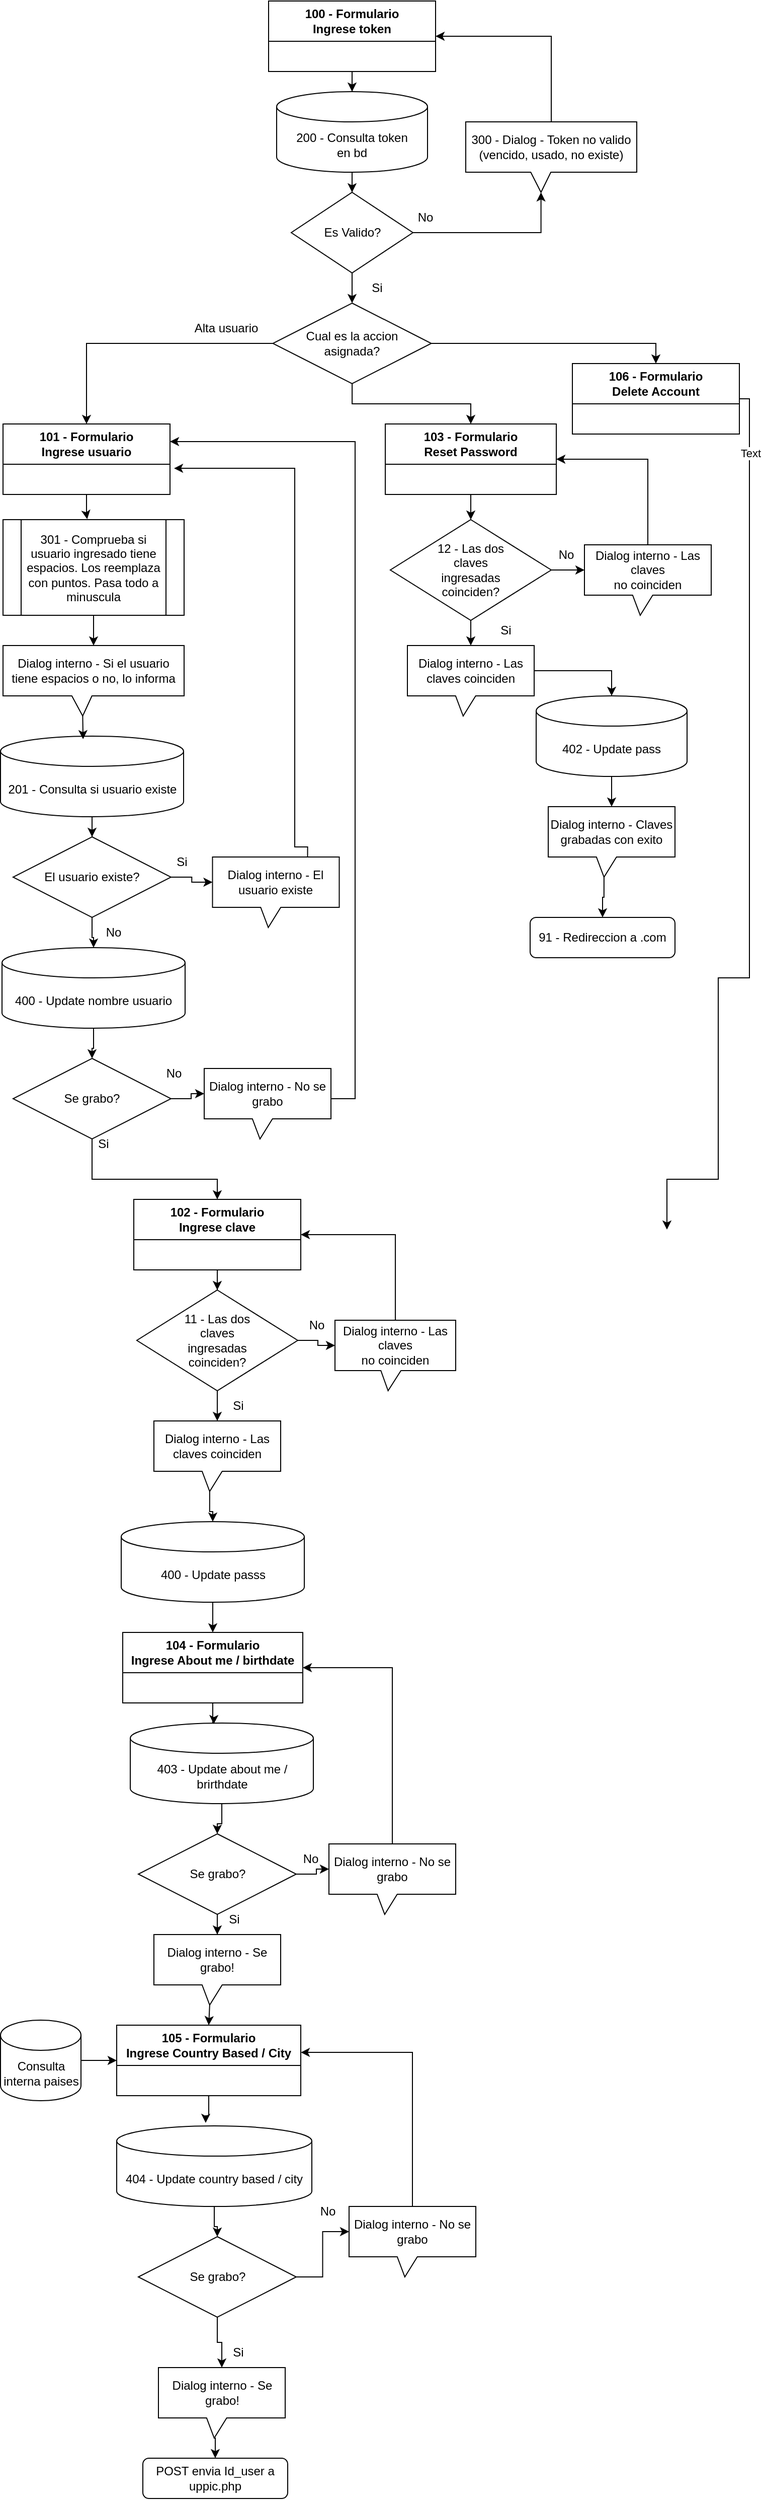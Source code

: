<mxfile version="22.1.11" type="github">
  <diagram name="Página-1" id="55UdeJ7NewFuEaP_pslm">
    <mxGraphModel dx="880" dy="434" grid="1" gridSize="10" guides="1" tooltips="1" connect="1" arrows="1" fold="1" page="1" pageScale="1" pageWidth="827" pageHeight="1169" math="0" shadow="0">
      <root>
        <mxCell id="0" />
        <mxCell id="1" parent="0" />
        <mxCell id="nHWZqv1kgxw6iTe1pO30-9" style="edgeStyle=orthogonalEdgeStyle;rounded=0;orthogonalLoop=1;jettySize=auto;html=1;entryX=0.5;entryY=0;entryDx=0;entryDy=0;" edge="1" parent="1" source="nHWZqv1kgxw6iTe1pO30-4" target="nHWZqv1kgxw6iTe1pO30-6">
          <mxGeometry relative="1" as="geometry" />
        </mxCell>
        <mxCell id="nHWZqv1kgxw6iTe1pO30-4" value="200 - Consulta token &lt;br&gt;en bd" style="shape=cylinder3;whiteSpace=wrap;html=1;boundedLbl=1;backgroundOutline=1;size=15;" vertex="1" parent="1">
          <mxGeometry x="322" y="110" width="150" height="80" as="geometry" />
        </mxCell>
        <mxCell id="nHWZqv1kgxw6iTe1pO30-5" value="100 - Formulario &lt;br&gt;Ingrese token" style="swimlane;whiteSpace=wrap;html=1;startSize=40;" vertex="1" parent="1">
          <mxGeometry x="314" y="20" width="166" height="70" as="geometry" />
        </mxCell>
        <mxCell id="nHWZqv1kgxw6iTe1pO30-29" style="edgeStyle=orthogonalEdgeStyle;rounded=0;orthogonalLoop=1;jettySize=auto;html=1;entryX=0.5;entryY=0;entryDx=0;entryDy=0;" edge="1" parent="1" source="nHWZqv1kgxw6iTe1pO30-6" target="nHWZqv1kgxw6iTe1pO30-28">
          <mxGeometry relative="1" as="geometry" />
        </mxCell>
        <mxCell id="nHWZqv1kgxw6iTe1pO30-6" value="Es Valido?" style="rhombus;whiteSpace=wrap;html=1;" vertex="1" parent="1">
          <mxGeometry x="336.5" y="210" width="121" height="80" as="geometry" />
        </mxCell>
        <mxCell id="nHWZqv1kgxw6iTe1pO30-8" style="edgeStyle=orthogonalEdgeStyle;rounded=0;orthogonalLoop=1;jettySize=auto;html=1;entryX=0.5;entryY=0;entryDx=0;entryDy=0;entryPerimeter=0;" edge="1" parent="1" source="nHWZqv1kgxw6iTe1pO30-5" target="nHWZqv1kgxw6iTe1pO30-4">
          <mxGeometry relative="1" as="geometry" />
        </mxCell>
        <mxCell id="nHWZqv1kgxw6iTe1pO30-19" style="edgeStyle=orthogonalEdgeStyle;rounded=0;orthogonalLoop=1;jettySize=auto;html=1;entryX=1;entryY=0.5;entryDx=0;entryDy=0;exitX=0.5;exitY=0;exitDx=0;exitDy=0;exitPerimeter=0;" edge="1" parent="1" source="nHWZqv1kgxw6iTe1pO30-13" target="nHWZqv1kgxw6iTe1pO30-5">
          <mxGeometry relative="1" as="geometry" />
        </mxCell>
        <mxCell id="nHWZqv1kgxw6iTe1pO30-13" value="300 - Dialog - Token no valido &lt;br&gt;(vencido, usado, no existe)" style="shape=callout;whiteSpace=wrap;html=1;perimeter=calloutPerimeter;position2=0.44;size=20;position=0.38;" vertex="1" parent="1">
          <mxGeometry x="510" y="140" width="170" height="70" as="geometry" />
        </mxCell>
        <mxCell id="nHWZqv1kgxw6iTe1pO30-16" style="edgeStyle=orthogonalEdgeStyle;rounded=0;orthogonalLoop=1;jettySize=auto;html=1;entryX=0;entryY=0;entryDx=74.8;entryDy=70;entryPerimeter=0;" edge="1" parent="1" source="nHWZqv1kgxw6iTe1pO30-6" target="nHWZqv1kgxw6iTe1pO30-13">
          <mxGeometry relative="1" as="geometry" />
        </mxCell>
        <mxCell id="nHWZqv1kgxw6iTe1pO30-17" value="No" style="text;html=1;strokeColor=none;fillColor=none;align=center;verticalAlign=middle;whiteSpace=wrap;rounded=0;" vertex="1" parent="1">
          <mxGeometry x="440" y="220" width="60" height="30" as="geometry" />
        </mxCell>
        <mxCell id="nHWZqv1kgxw6iTe1pO30-33" style="edgeStyle=orthogonalEdgeStyle;rounded=0;orthogonalLoop=1;jettySize=auto;html=1;entryX=0.5;entryY=0;entryDx=0;entryDy=0;" edge="1" parent="1" source="nHWZqv1kgxw6iTe1pO30-28" target="nHWZqv1kgxw6iTe1pO30-32">
          <mxGeometry relative="1" as="geometry" />
        </mxCell>
        <mxCell id="nHWZqv1kgxw6iTe1pO30-34" style="edgeStyle=orthogonalEdgeStyle;rounded=0;orthogonalLoop=1;jettySize=auto;html=1;entryX=0.5;entryY=0;entryDx=0;entryDy=0;" edge="1" parent="1" source="nHWZqv1kgxw6iTe1pO30-28" target="nHWZqv1kgxw6iTe1pO30-31">
          <mxGeometry relative="1" as="geometry" />
        </mxCell>
        <mxCell id="nHWZqv1kgxw6iTe1pO30-35" style="edgeStyle=orthogonalEdgeStyle;rounded=0;orthogonalLoop=1;jettySize=auto;html=1;exitX=0;exitY=0.5;exitDx=0;exitDy=0;entryX=0.5;entryY=0;entryDx=0;entryDy=0;" edge="1" parent="1" source="nHWZqv1kgxw6iTe1pO30-28" target="nHWZqv1kgxw6iTe1pO30-30">
          <mxGeometry relative="1" as="geometry" />
        </mxCell>
        <mxCell id="nHWZqv1kgxw6iTe1pO30-28" value="Cual es la accion &lt;br&gt;asignada?" style="rhombus;whiteSpace=wrap;html=1;" vertex="1" parent="1">
          <mxGeometry x="318.25" y="320" width="157.5" height="80" as="geometry" />
        </mxCell>
        <mxCell id="nHWZqv1kgxw6iTe1pO30-30" value="101 - Formulario &lt;br&gt;Ingrese usuario" style="swimlane;whiteSpace=wrap;html=1;startSize=40;" vertex="1" parent="1">
          <mxGeometry x="50" y="440" width="166" height="70" as="geometry" />
        </mxCell>
        <mxCell id="nHWZqv1kgxw6iTe1pO30-43" style="edgeStyle=orthogonalEdgeStyle;rounded=0;orthogonalLoop=1;jettySize=auto;html=1;entryX=0.5;entryY=0;entryDx=0;entryDy=0;" edge="1" parent="1" source="nHWZqv1kgxw6iTe1pO30-31" target="nHWZqv1kgxw6iTe1pO30-41">
          <mxGeometry relative="1" as="geometry" />
        </mxCell>
        <mxCell id="nHWZqv1kgxw6iTe1pO30-31" value="103 - Formulario &lt;br&gt;Reset Password" style="swimlane;whiteSpace=wrap;html=1;startSize=40;" vertex="1" parent="1">
          <mxGeometry x="430" y="440" width="170" height="70" as="geometry" />
        </mxCell>
        <mxCell id="nHWZqv1kgxw6iTe1pO30-138" style="edgeStyle=orthogonalEdgeStyle;rounded=0;orthogonalLoop=1;jettySize=auto;html=1;exitX=1;exitY=0.5;exitDx=0;exitDy=0;" edge="1" parent="1">
          <mxGeometry relative="1" as="geometry">
            <mxPoint x="710" y="1240" as="targetPoint" />
            <mxPoint x="772" y="415" as="sourcePoint" />
            <Array as="points">
              <mxPoint x="792" y="415" />
              <mxPoint x="792" y="990" />
              <mxPoint x="761" y="990" />
              <mxPoint x="761" y="1190" />
              <mxPoint x="710" y="1190" />
              <mxPoint x="710" y="1220" />
            </Array>
          </mxGeometry>
        </mxCell>
        <mxCell id="nHWZqv1kgxw6iTe1pO30-140" value="Text" style="edgeLabel;html=1;align=center;verticalAlign=middle;resizable=0;points=[];" vertex="1" connectable="0" parent="nHWZqv1kgxw6iTe1pO30-138">
          <mxGeometry x="-0.841" y="1" relative="1" as="geometry">
            <mxPoint as="offset" />
          </mxGeometry>
        </mxCell>
        <mxCell id="nHWZqv1kgxw6iTe1pO30-32" value="106 - Formulario &lt;br&gt;Delete Account" style="swimlane;whiteSpace=wrap;html=1;startSize=40;" vertex="1" parent="1">
          <mxGeometry x="616" y="380" width="166" height="70" as="geometry" />
        </mxCell>
        <mxCell id="nHWZqv1kgxw6iTe1pO30-38" value="402 - Update pass" style="shape=cylinder3;whiteSpace=wrap;html=1;boundedLbl=1;backgroundOutline=1;size=15;" vertex="1" parent="1">
          <mxGeometry x="580" y="710" width="150" height="80" as="geometry" />
        </mxCell>
        <mxCell id="nHWZqv1kgxw6iTe1pO30-45" style="edgeStyle=orthogonalEdgeStyle;rounded=0;orthogonalLoop=1;jettySize=auto;html=1;entryX=1;entryY=0.5;entryDx=0;entryDy=0;exitX=0.5;exitY=0;exitDx=0;exitDy=0;exitPerimeter=0;" edge="1" parent="1" source="nHWZqv1kgxw6iTe1pO30-40" target="nHWZqv1kgxw6iTe1pO30-31">
          <mxGeometry relative="1" as="geometry" />
        </mxCell>
        <mxCell id="nHWZqv1kgxw6iTe1pO30-40" value="Dialog interno - Las claves&lt;br&gt;no coinciden" style="shape=callout;whiteSpace=wrap;html=1;perimeter=calloutPerimeter;position2=0.44;size=20;position=0.38;" vertex="1" parent="1">
          <mxGeometry x="628" y="560" width="126" height="70" as="geometry" />
        </mxCell>
        <mxCell id="nHWZqv1kgxw6iTe1pO30-41" value="12 - Las dos &lt;br&gt;claves&lt;br&gt;ingresadas&lt;br&gt;coinciden?" style="rhombus;whiteSpace=wrap;html=1;" vertex="1" parent="1">
          <mxGeometry x="435" y="535" width="160" height="100" as="geometry" />
        </mxCell>
        <mxCell id="nHWZqv1kgxw6iTe1pO30-44" style="edgeStyle=orthogonalEdgeStyle;rounded=0;orthogonalLoop=1;jettySize=auto;html=1;entryX=0;entryY=0;entryDx=0;entryDy=25;entryPerimeter=0;" edge="1" parent="1" source="nHWZqv1kgxw6iTe1pO30-41" target="nHWZqv1kgxw6iTe1pO30-40">
          <mxGeometry relative="1" as="geometry" />
        </mxCell>
        <mxCell id="nHWZqv1kgxw6iTe1pO30-46" value="Dialog interno - Las claves coinciden" style="shape=callout;whiteSpace=wrap;html=1;perimeter=calloutPerimeter;position2=0.44;size=20;position=0.38;" vertex="1" parent="1">
          <mxGeometry x="452" y="660" width="126" height="70" as="geometry" />
        </mxCell>
        <mxCell id="nHWZqv1kgxw6iTe1pO30-47" value="No" style="text;html=1;strokeColor=none;fillColor=none;align=center;verticalAlign=middle;whiteSpace=wrap;rounded=0;" vertex="1" parent="1">
          <mxGeometry x="580" y="555" width="60" height="30" as="geometry" />
        </mxCell>
        <mxCell id="nHWZqv1kgxw6iTe1pO30-48" style="edgeStyle=orthogonalEdgeStyle;rounded=0;orthogonalLoop=1;jettySize=auto;html=1;entryX=0.5;entryY=0;entryDx=0;entryDy=0;entryPerimeter=0;" edge="1" parent="1" source="nHWZqv1kgxw6iTe1pO30-41" target="nHWZqv1kgxw6iTe1pO30-46">
          <mxGeometry relative="1" as="geometry" />
        </mxCell>
        <mxCell id="nHWZqv1kgxw6iTe1pO30-50" style="edgeStyle=orthogonalEdgeStyle;rounded=0;orthogonalLoop=1;jettySize=auto;html=1;entryX=0.5;entryY=0;entryDx=0;entryDy=0;entryPerimeter=0;exitX=0;exitY=0;exitDx=126;exitDy=25;exitPerimeter=0;" edge="1" parent="1" source="nHWZqv1kgxw6iTe1pO30-46" target="nHWZqv1kgxw6iTe1pO30-38">
          <mxGeometry relative="1" as="geometry" />
        </mxCell>
        <mxCell id="nHWZqv1kgxw6iTe1pO30-51" value="Si" style="text;html=1;strokeColor=none;fillColor=none;align=center;verticalAlign=middle;whiteSpace=wrap;rounded=0;" vertex="1" parent="1">
          <mxGeometry x="520" y="630" width="60" height="30" as="geometry" />
        </mxCell>
        <mxCell id="nHWZqv1kgxw6iTe1pO30-57" style="edgeStyle=orthogonalEdgeStyle;rounded=0;orthogonalLoop=1;jettySize=auto;html=1;entryX=0.5;entryY=0;entryDx=0;entryDy=0;exitX=0;exitY=0;exitDx=55.44;exitDy=70;exitPerimeter=0;" edge="1" parent="1" source="nHWZqv1kgxw6iTe1pO30-53" target="nHWZqv1kgxw6iTe1pO30-56">
          <mxGeometry relative="1" as="geometry" />
        </mxCell>
        <mxCell id="nHWZqv1kgxw6iTe1pO30-53" value="Dialog interno - Claves&lt;br&gt;grabadas con exito" style="shape=callout;whiteSpace=wrap;html=1;perimeter=calloutPerimeter;position2=0.44;size=20;position=0.38;" vertex="1" parent="1">
          <mxGeometry x="592" y="820" width="126" height="70" as="geometry" />
        </mxCell>
        <mxCell id="nHWZqv1kgxw6iTe1pO30-54" style="edgeStyle=orthogonalEdgeStyle;rounded=0;orthogonalLoop=1;jettySize=auto;html=1;entryX=0.5;entryY=0;entryDx=0;entryDy=0;entryPerimeter=0;" edge="1" parent="1" source="nHWZqv1kgxw6iTe1pO30-38" target="nHWZqv1kgxw6iTe1pO30-53">
          <mxGeometry relative="1" as="geometry" />
        </mxCell>
        <mxCell id="nHWZqv1kgxw6iTe1pO30-56" value="91 - Redireccion a .com" style="rounded=1;whiteSpace=wrap;html=1;" vertex="1" parent="1">
          <mxGeometry x="574" y="930" width="144" height="40" as="geometry" />
        </mxCell>
        <mxCell id="nHWZqv1kgxw6iTe1pO30-58" value="Alta usuario" style="text;html=1;strokeColor=none;fillColor=none;align=center;verticalAlign=middle;whiteSpace=wrap;rounded=0;" vertex="1" parent="1">
          <mxGeometry x="206.5" y="330" width="130" height="30" as="geometry" />
        </mxCell>
        <mxCell id="nHWZqv1kgxw6iTe1pO30-77" style="edgeStyle=orthogonalEdgeStyle;rounded=0;orthogonalLoop=1;jettySize=auto;html=1;entryX=0.5;entryY=0;entryDx=0;entryDy=0;" edge="1" parent="1" source="nHWZqv1kgxw6iTe1pO30-60" target="nHWZqv1kgxw6iTe1pO30-67">
          <mxGeometry relative="1" as="geometry" />
        </mxCell>
        <mxCell id="nHWZqv1kgxw6iTe1pO30-60" value="201 - Consulta si usuario existe" style="shape=cylinder3;whiteSpace=wrap;html=1;boundedLbl=1;backgroundOutline=1;size=15;" vertex="1" parent="1">
          <mxGeometry x="47.5" y="750" width="182" height="80" as="geometry" />
        </mxCell>
        <mxCell id="nHWZqv1kgxw6iTe1pO30-61" value="301 - Comprueba si usuario ingresado tiene espacios. Los reemplaza con puntos. Pasa todo a minuscula" style="shape=process;whiteSpace=wrap;html=1;backgroundOutline=1;" vertex="1" parent="1">
          <mxGeometry x="50" y="535" width="180" height="95" as="geometry" />
        </mxCell>
        <mxCell id="nHWZqv1kgxw6iTe1pO30-62" style="edgeStyle=orthogonalEdgeStyle;rounded=0;orthogonalLoop=1;jettySize=auto;html=1;entryX=0.465;entryY=-0.005;entryDx=0;entryDy=0;entryPerimeter=0;" edge="1" parent="1" source="nHWZqv1kgxw6iTe1pO30-30" target="nHWZqv1kgxw6iTe1pO30-61">
          <mxGeometry relative="1" as="geometry" />
        </mxCell>
        <mxCell id="nHWZqv1kgxw6iTe1pO30-63" value="Dialog interno - Si el usuario tiene espacios o no, lo informa" style="shape=callout;whiteSpace=wrap;html=1;perimeter=calloutPerimeter;position2=0.44;size=20;position=0.38;" vertex="1" parent="1">
          <mxGeometry x="50" y="660" width="180" height="70" as="geometry" />
        </mxCell>
        <mxCell id="nHWZqv1kgxw6iTe1pO30-65" style="edgeStyle=orthogonalEdgeStyle;rounded=0;orthogonalLoop=1;jettySize=auto;html=1;entryX=0.5;entryY=0;entryDx=0;entryDy=0;entryPerimeter=0;" edge="1" parent="1" source="nHWZqv1kgxw6iTe1pO30-61" target="nHWZqv1kgxw6iTe1pO30-63">
          <mxGeometry relative="1" as="geometry" />
        </mxCell>
        <mxCell id="nHWZqv1kgxw6iTe1pO30-66" style="edgeStyle=orthogonalEdgeStyle;rounded=0;orthogonalLoop=1;jettySize=auto;html=1;entryX=0.451;entryY=0.038;entryDx=0;entryDy=0;entryPerimeter=0;exitX=0;exitY=0;exitDx=79.2;exitDy=70;exitPerimeter=0;" edge="1" parent="1" source="nHWZqv1kgxw6iTe1pO30-63" target="nHWZqv1kgxw6iTe1pO30-60">
          <mxGeometry relative="1" as="geometry" />
        </mxCell>
        <mxCell id="nHWZqv1kgxw6iTe1pO30-74" style="edgeStyle=orthogonalEdgeStyle;rounded=0;orthogonalLoop=1;jettySize=auto;html=1;" edge="1" parent="1" source="nHWZqv1kgxw6iTe1pO30-67" target="nHWZqv1kgxw6iTe1pO30-73">
          <mxGeometry relative="1" as="geometry" />
        </mxCell>
        <mxCell id="nHWZqv1kgxw6iTe1pO30-67" value="El usuario existe?" style="rhombus;whiteSpace=wrap;html=1;" vertex="1" parent="1">
          <mxGeometry x="60" y="850" width="157" height="80" as="geometry" />
        </mxCell>
        <mxCell id="nHWZqv1kgxw6iTe1pO30-68" value="Dialog interno - El usuario existe" style="shape=callout;whiteSpace=wrap;html=1;perimeter=calloutPerimeter;position2=0.44;size=20;position=0.38;" vertex="1" parent="1">
          <mxGeometry x="258.25" y="870" width="126" height="70" as="geometry" />
        </mxCell>
        <mxCell id="nHWZqv1kgxw6iTe1pO30-69" style="edgeStyle=orthogonalEdgeStyle;rounded=0;orthogonalLoop=1;jettySize=auto;html=1;entryX=0;entryY=0;entryDx=0;entryDy=25;entryPerimeter=0;" edge="1" parent="1" source="nHWZqv1kgxw6iTe1pO30-67" target="nHWZqv1kgxw6iTe1pO30-68">
          <mxGeometry relative="1" as="geometry" />
        </mxCell>
        <mxCell id="nHWZqv1kgxw6iTe1pO30-70" style="edgeStyle=orthogonalEdgeStyle;rounded=0;orthogonalLoop=1;jettySize=auto;html=1;entryX=1.024;entryY=0.629;entryDx=0;entryDy=0;entryPerimeter=0;exitX=0.75;exitY=0;exitDx=0;exitDy=0;exitPerimeter=0;" edge="1" parent="1" source="nHWZqv1kgxw6iTe1pO30-68" target="nHWZqv1kgxw6iTe1pO30-30">
          <mxGeometry relative="1" as="geometry">
            <mxPoint x="340" y="860" as="sourcePoint" />
            <Array as="points">
              <mxPoint x="353" y="860" />
              <mxPoint x="340" y="860" />
              <mxPoint x="340" y="484" />
            </Array>
          </mxGeometry>
        </mxCell>
        <mxCell id="nHWZqv1kgxw6iTe1pO30-71" value="Si" style="text;html=1;strokeColor=none;fillColor=none;align=center;verticalAlign=middle;whiteSpace=wrap;rounded=0;" vertex="1" parent="1">
          <mxGeometry x="198.25" y="860" width="60" height="30" as="geometry" />
        </mxCell>
        <mxCell id="nHWZqv1kgxw6iTe1pO30-82" style="edgeStyle=orthogonalEdgeStyle;rounded=0;orthogonalLoop=1;jettySize=auto;html=1;" edge="1" parent="1" source="nHWZqv1kgxw6iTe1pO30-73" target="nHWZqv1kgxw6iTe1pO30-78">
          <mxGeometry relative="1" as="geometry" />
        </mxCell>
        <mxCell id="nHWZqv1kgxw6iTe1pO30-73" value="400 - Update nombre usuario" style="shape=cylinder3;whiteSpace=wrap;html=1;boundedLbl=1;backgroundOutline=1;size=15;" vertex="1" parent="1">
          <mxGeometry x="49" y="960" width="182" height="80" as="geometry" />
        </mxCell>
        <mxCell id="nHWZqv1kgxw6iTe1pO30-75" value="No" style="text;html=1;strokeColor=none;fillColor=none;align=center;verticalAlign=middle;whiteSpace=wrap;rounded=0;" vertex="1" parent="1">
          <mxGeometry x="130" y="930" width="60" height="30" as="geometry" />
        </mxCell>
        <mxCell id="nHWZqv1kgxw6iTe1pO30-88" style="edgeStyle=orthogonalEdgeStyle;rounded=0;orthogonalLoop=1;jettySize=auto;html=1;entryX=0.5;entryY=0;entryDx=0;entryDy=0;" edge="1" parent="1" source="nHWZqv1kgxw6iTe1pO30-78" target="nHWZqv1kgxw6iTe1pO30-89">
          <mxGeometry relative="1" as="geometry">
            <mxPoint x="139" y="1220" as="targetPoint" />
            <Array as="points">
              <mxPoint x="139" y="1190" />
              <mxPoint x="263" y="1190" />
            </Array>
          </mxGeometry>
        </mxCell>
        <mxCell id="nHWZqv1kgxw6iTe1pO30-78" value="Se grabo?" style="rhombus;whiteSpace=wrap;html=1;" vertex="1" parent="1">
          <mxGeometry x="60" y="1070" width="157" height="80" as="geometry" />
        </mxCell>
        <mxCell id="nHWZqv1kgxw6iTe1pO30-83" style="edgeStyle=orthogonalEdgeStyle;rounded=0;orthogonalLoop=1;jettySize=auto;html=1;entryX=1;entryY=0.25;entryDx=0;entryDy=0;exitX=1;exitY=0.457;exitDx=0;exitDy=0;exitPerimeter=0;" edge="1" parent="1" source="nHWZqv1kgxw6iTe1pO30-79" target="nHWZqv1kgxw6iTe1pO30-30">
          <mxGeometry relative="1" as="geometry">
            <Array as="points">
              <mxPoint x="376" y="1110" />
              <mxPoint x="400" y="1110" />
              <mxPoint x="400" y="458" />
            </Array>
          </mxGeometry>
        </mxCell>
        <mxCell id="nHWZqv1kgxw6iTe1pO30-79" value="Dialog interno - No se grabo" style="shape=callout;whiteSpace=wrap;html=1;perimeter=calloutPerimeter;position2=0.44;size=20;position=0.38;" vertex="1" parent="1">
          <mxGeometry x="250" y="1080" width="126" height="70" as="geometry" />
        </mxCell>
        <mxCell id="nHWZqv1kgxw6iTe1pO30-81" style="edgeStyle=orthogonalEdgeStyle;rounded=0;orthogonalLoop=1;jettySize=auto;html=1;entryX=0;entryY=0;entryDx=0;entryDy=25;entryPerimeter=0;" edge="1" parent="1" source="nHWZqv1kgxw6iTe1pO30-78" target="nHWZqv1kgxw6iTe1pO30-79">
          <mxGeometry relative="1" as="geometry" />
        </mxCell>
        <mxCell id="nHWZqv1kgxw6iTe1pO30-84" value="No" style="text;html=1;strokeColor=none;fillColor=none;align=center;verticalAlign=middle;whiteSpace=wrap;rounded=0;" vertex="1" parent="1">
          <mxGeometry x="190" y="1070" width="60" height="30" as="geometry" />
        </mxCell>
        <mxCell id="nHWZqv1kgxw6iTe1pO30-85" value="Si" style="text;html=1;strokeColor=none;fillColor=none;align=center;verticalAlign=middle;whiteSpace=wrap;rounded=0;" vertex="1" parent="1">
          <mxGeometry x="392" y="290" width="60" height="30" as="geometry" />
        </mxCell>
        <mxCell id="nHWZqv1kgxw6iTe1pO30-86" value="Si" style="text;html=1;strokeColor=none;fillColor=none;align=center;verticalAlign=middle;whiteSpace=wrap;rounded=0;" vertex="1" parent="1">
          <mxGeometry x="120" y="1140" width="60" height="30" as="geometry" />
        </mxCell>
        <mxCell id="nHWZqv1kgxw6iTe1pO30-92" style="edgeStyle=orthogonalEdgeStyle;rounded=0;orthogonalLoop=1;jettySize=auto;html=1;entryX=0.5;entryY=0;entryDx=0;entryDy=0;" edge="1" parent="1" source="nHWZqv1kgxw6iTe1pO30-89" target="nHWZqv1kgxw6iTe1pO30-91">
          <mxGeometry relative="1" as="geometry" />
        </mxCell>
        <mxCell id="nHWZqv1kgxw6iTe1pO30-89" value="102 - Formulario &lt;br&gt;Ingrese clave" style="swimlane;whiteSpace=wrap;html=1;startSize=40;" vertex="1" parent="1">
          <mxGeometry x="180" y="1210" width="166" height="70" as="geometry" />
        </mxCell>
        <mxCell id="nHWZqv1kgxw6iTe1pO30-91" value="11 - Las dos &lt;br&gt;claves&lt;br&gt;ingresadas&lt;br&gt;coinciden?" style="rhombus;whiteSpace=wrap;html=1;" vertex="1" parent="1">
          <mxGeometry x="183" y="1300" width="160" height="100" as="geometry" />
        </mxCell>
        <mxCell id="nHWZqv1kgxw6iTe1pO30-95" style="edgeStyle=orthogonalEdgeStyle;rounded=0;orthogonalLoop=1;jettySize=auto;html=1;entryX=1;entryY=0.5;entryDx=0;entryDy=0;exitX=0.5;exitY=0;exitDx=0;exitDy=0;exitPerimeter=0;" edge="1" parent="1" source="nHWZqv1kgxw6iTe1pO30-93" target="nHWZqv1kgxw6iTe1pO30-89">
          <mxGeometry relative="1" as="geometry" />
        </mxCell>
        <mxCell id="nHWZqv1kgxw6iTe1pO30-93" value="Dialog interno - Las claves&lt;br&gt;no coinciden" style="shape=callout;whiteSpace=wrap;html=1;perimeter=calloutPerimeter;position2=0.44;size=20;position=0.38;" vertex="1" parent="1">
          <mxGeometry x="380" y="1330" width="120" height="70" as="geometry" />
        </mxCell>
        <mxCell id="nHWZqv1kgxw6iTe1pO30-94" style="edgeStyle=orthogonalEdgeStyle;rounded=0;orthogonalLoop=1;jettySize=auto;html=1;entryX=0;entryY=0;entryDx=0;entryDy=25;entryPerimeter=0;" edge="1" parent="1" source="nHWZqv1kgxw6iTe1pO30-91" target="nHWZqv1kgxw6iTe1pO30-93">
          <mxGeometry relative="1" as="geometry" />
        </mxCell>
        <mxCell id="nHWZqv1kgxw6iTe1pO30-101" style="edgeStyle=orthogonalEdgeStyle;rounded=0;orthogonalLoop=1;jettySize=auto;html=1;exitX=0;exitY=0;exitDx=55.44;exitDy=70;exitPerimeter=0;" edge="1" parent="1" source="nHWZqv1kgxw6iTe1pO30-96" target="nHWZqv1kgxw6iTe1pO30-100">
          <mxGeometry relative="1" as="geometry" />
        </mxCell>
        <mxCell id="nHWZqv1kgxw6iTe1pO30-96" value="Dialog interno - Las claves coinciden" style="shape=callout;whiteSpace=wrap;html=1;perimeter=calloutPerimeter;position2=0.44;size=20;position=0.38;" vertex="1" parent="1">
          <mxGeometry x="200" y="1430" width="126" height="70" as="geometry" />
        </mxCell>
        <mxCell id="nHWZqv1kgxw6iTe1pO30-97" style="edgeStyle=orthogonalEdgeStyle;rounded=0;orthogonalLoop=1;jettySize=auto;html=1;entryX=0.5;entryY=0;entryDx=0;entryDy=0;entryPerimeter=0;" edge="1" parent="1" source="nHWZqv1kgxw6iTe1pO30-91" target="nHWZqv1kgxw6iTe1pO30-96">
          <mxGeometry relative="1" as="geometry" />
        </mxCell>
        <mxCell id="nHWZqv1kgxw6iTe1pO30-98" value="No" style="text;html=1;strokeColor=none;fillColor=none;align=center;verticalAlign=middle;whiteSpace=wrap;rounded=0;" vertex="1" parent="1">
          <mxGeometry x="332" y="1320" width="60" height="30" as="geometry" />
        </mxCell>
        <mxCell id="nHWZqv1kgxw6iTe1pO30-99" value="Si" style="text;html=1;strokeColor=none;fillColor=none;align=center;verticalAlign=middle;whiteSpace=wrap;rounded=0;" vertex="1" parent="1">
          <mxGeometry x="254" y="1400" width="60" height="30" as="geometry" />
        </mxCell>
        <mxCell id="nHWZqv1kgxw6iTe1pO30-104" style="edgeStyle=orthogonalEdgeStyle;rounded=0;orthogonalLoop=1;jettySize=auto;html=1;entryX=0.5;entryY=0;entryDx=0;entryDy=0;" edge="1" parent="1" source="nHWZqv1kgxw6iTe1pO30-100" target="nHWZqv1kgxw6iTe1pO30-103">
          <mxGeometry relative="1" as="geometry" />
        </mxCell>
        <mxCell id="nHWZqv1kgxw6iTe1pO30-100" value="400 - Update passs" style="shape=cylinder3;whiteSpace=wrap;html=1;boundedLbl=1;backgroundOutline=1;size=15;" vertex="1" parent="1">
          <mxGeometry x="167.5" y="1530" width="182" height="80" as="geometry" />
        </mxCell>
        <mxCell id="nHWZqv1kgxw6iTe1pO30-103" value="104 - Formulario &lt;br&gt;Ingrese About me / birthdate" style="swimlane;whiteSpace=wrap;html=1;startSize=40;" vertex="1" parent="1">
          <mxGeometry x="169" y="1640" width="179" height="70" as="geometry" />
        </mxCell>
        <mxCell id="nHWZqv1kgxw6iTe1pO30-108" style="edgeStyle=orthogonalEdgeStyle;rounded=0;orthogonalLoop=1;jettySize=auto;html=1;entryX=0.5;entryY=0;entryDx=0;entryDy=0;" edge="1" parent="1" source="nHWZqv1kgxw6iTe1pO30-105" target="nHWZqv1kgxw6iTe1pO30-107">
          <mxGeometry relative="1" as="geometry" />
        </mxCell>
        <mxCell id="nHWZqv1kgxw6iTe1pO30-105" value="403 - Update about me / brirthdate" style="shape=cylinder3;whiteSpace=wrap;html=1;boundedLbl=1;backgroundOutline=1;size=15;" vertex="1" parent="1">
          <mxGeometry x="176.5" y="1730" width="182" height="80" as="geometry" />
        </mxCell>
        <mxCell id="nHWZqv1kgxw6iTe1pO30-106" style="edgeStyle=orthogonalEdgeStyle;rounded=0;orthogonalLoop=1;jettySize=auto;html=1;entryX=0.456;entryY=0.013;entryDx=0;entryDy=0;entryPerimeter=0;" edge="1" parent="1" source="nHWZqv1kgxw6iTe1pO30-103" target="nHWZqv1kgxw6iTe1pO30-105">
          <mxGeometry relative="1" as="geometry" />
        </mxCell>
        <mxCell id="nHWZqv1kgxw6iTe1pO30-115" style="edgeStyle=orthogonalEdgeStyle;rounded=0;orthogonalLoop=1;jettySize=auto;html=1;" edge="1" parent="1" source="nHWZqv1kgxw6iTe1pO30-107" target="nHWZqv1kgxw6iTe1pO30-114">
          <mxGeometry relative="1" as="geometry" />
        </mxCell>
        <mxCell id="nHWZqv1kgxw6iTe1pO30-107" value="Se grabo?" style="rhombus;whiteSpace=wrap;html=1;" vertex="1" parent="1">
          <mxGeometry x="184.5" y="1840" width="157" height="80" as="geometry" />
        </mxCell>
        <mxCell id="nHWZqv1kgxw6iTe1pO30-110" style="edgeStyle=orthogonalEdgeStyle;rounded=0;orthogonalLoop=1;jettySize=auto;html=1;entryX=1;entryY=0.5;entryDx=0;entryDy=0;exitX=0.5;exitY=0;exitDx=0;exitDy=0;exitPerimeter=0;" edge="1" parent="1" source="nHWZqv1kgxw6iTe1pO30-109" target="nHWZqv1kgxw6iTe1pO30-103">
          <mxGeometry relative="1" as="geometry" />
        </mxCell>
        <mxCell id="nHWZqv1kgxw6iTe1pO30-109" value="Dialog interno - No se grabo" style="shape=callout;whiteSpace=wrap;html=1;perimeter=calloutPerimeter;position2=0.44;size=20;position=0.38;" vertex="1" parent="1">
          <mxGeometry x="374" y="1850" width="126" height="70" as="geometry" />
        </mxCell>
        <mxCell id="nHWZqv1kgxw6iTe1pO30-112" style="edgeStyle=orthogonalEdgeStyle;rounded=0;orthogonalLoop=1;jettySize=auto;html=1;entryX=0;entryY=0;entryDx=0;entryDy=25;entryPerimeter=0;" edge="1" parent="1" source="nHWZqv1kgxw6iTe1pO30-107" target="nHWZqv1kgxw6iTe1pO30-109">
          <mxGeometry relative="1" as="geometry" />
        </mxCell>
        <mxCell id="nHWZqv1kgxw6iTe1pO30-113" value="No" style="text;html=1;strokeColor=none;fillColor=none;align=center;verticalAlign=middle;whiteSpace=wrap;rounded=0;" vertex="1" parent="1">
          <mxGeometry x="326" y="1850" width="60" height="30" as="geometry" />
        </mxCell>
        <mxCell id="nHWZqv1kgxw6iTe1pO30-117" style="edgeStyle=orthogonalEdgeStyle;rounded=0;orthogonalLoop=1;jettySize=auto;html=1;entryX=0.5;entryY=0;entryDx=0;entryDy=0;exitX=0;exitY=0;exitDx=55.44;exitDy=70;exitPerimeter=0;" edge="1" parent="1" source="nHWZqv1kgxw6iTe1pO30-114" target="nHWZqv1kgxw6iTe1pO30-116">
          <mxGeometry relative="1" as="geometry" />
        </mxCell>
        <mxCell id="nHWZqv1kgxw6iTe1pO30-114" value="Dialog interno - Se grabo!" style="shape=callout;whiteSpace=wrap;html=1;perimeter=calloutPerimeter;position2=0.44;size=20;position=0.38;" vertex="1" parent="1">
          <mxGeometry x="200" y="1940" width="126" height="70" as="geometry" />
        </mxCell>
        <mxCell id="nHWZqv1kgxw6iTe1pO30-116" value="105 - Formulario &lt;br&gt;Ingrese Country Based / City" style="swimlane;whiteSpace=wrap;html=1;startSize=40;" vertex="1" parent="1">
          <mxGeometry x="163" y="2030" width="183" height="70" as="geometry" />
        </mxCell>
        <mxCell id="nHWZqv1kgxw6iTe1pO30-120" style="edgeStyle=orthogonalEdgeStyle;rounded=0;orthogonalLoop=1;jettySize=auto;html=1;entryX=0;entryY=0.5;entryDx=0;entryDy=0;" edge="1" parent="1" source="nHWZqv1kgxw6iTe1pO30-118" target="nHWZqv1kgxw6iTe1pO30-116">
          <mxGeometry relative="1" as="geometry" />
        </mxCell>
        <mxCell id="nHWZqv1kgxw6iTe1pO30-118" value="Consulta interna paises" style="shape=cylinder3;whiteSpace=wrap;html=1;boundedLbl=1;backgroundOutline=1;size=15;" vertex="1" parent="1">
          <mxGeometry x="47.5" y="2025" width="80" height="80" as="geometry" />
        </mxCell>
        <mxCell id="nHWZqv1kgxw6iTe1pO30-126" style="edgeStyle=orthogonalEdgeStyle;rounded=0;orthogonalLoop=1;jettySize=auto;html=1;entryX=0.5;entryY=0;entryDx=0;entryDy=0;" edge="1" parent="1" source="nHWZqv1kgxw6iTe1pO30-122" target="nHWZqv1kgxw6iTe1pO30-125">
          <mxGeometry relative="1" as="geometry" />
        </mxCell>
        <mxCell id="nHWZqv1kgxw6iTe1pO30-122" value="404 - Update country based / city" style="shape=cylinder3;whiteSpace=wrap;html=1;boundedLbl=1;backgroundOutline=1;size=15;" vertex="1" parent="1">
          <mxGeometry x="163" y="2130" width="194" height="80" as="geometry" />
        </mxCell>
        <mxCell id="nHWZqv1kgxw6iTe1pO30-124" value="Si" style="text;html=1;strokeColor=none;fillColor=none;align=center;verticalAlign=middle;whiteSpace=wrap;rounded=0;" vertex="1" parent="1">
          <mxGeometry x="250" y="1910" width="60" height="30" as="geometry" />
        </mxCell>
        <mxCell id="nHWZqv1kgxw6iTe1pO30-131" style="edgeStyle=orthogonalEdgeStyle;rounded=0;orthogonalLoop=1;jettySize=auto;html=1;" edge="1" parent="1" source="nHWZqv1kgxw6iTe1pO30-125" target="nHWZqv1kgxw6iTe1pO30-130">
          <mxGeometry relative="1" as="geometry" />
        </mxCell>
        <mxCell id="nHWZqv1kgxw6iTe1pO30-125" value="Se grabo?" style="rhombus;whiteSpace=wrap;html=1;" vertex="1" parent="1">
          <mxGeometry x="184.5" y="2240" width="157" height="80" as="geometry" />
        </mxCell>
        <mxCell id="nHWZqv1kgxw6iTe1pO30-127" value="Dialog interno - No se grabo" style="shape=callout;whiteSpace=wrap;html=1;perimeter=calloutPerimeter;position2=0.44;size=20;position=0.38;" vertex="1" parent="1">
          <mxGeometry x="394" y="2210" width="126" height="70" as="geometry" />
        </mxCell>
        <mxCell id="nHWZqv1kgxw6iTe1pO30-128" style="edgeStyle=orthogonalEdgeStyle;rounded=0;orthogonalLoop=1;jettySize=auto;html=1;entryX=0;entryY=0;entryDx=0;entryDy=25;entryPerimeter=0;" edge="1" parent="1" source="nHWZqv1kgxw6iTe1pO30-125" target="nHWZqv1kgxw6iTe1pO30-127">
          <mxGeometry relative="1" as="geometry" />
        </mxCell>
        <mxCell id="nHWZqv1kgxw6iTe1pO30-129" style="edgeStyle=orthogonalEdgeStyle;rounded=0;orthogonalLoop=1;jettySize=auto;html=1;entryX=1;entryY=0.386;entryDx=0;entryDy=0;entryPerimeter=0;exitX=0.5;exitY=0;exitDx=0;exitDy=0;exitPerimeter=0;" edge="1" parent="1" source="nHWZqv1kgxw6iTe1pO30-127" target="nHWZqv1kgxw6iTe1pO30-116">
          <mxGeometry relative="1" as="geometry" />
        </mxCell>
        <mxCell id="nHWZqv1kgxw6iTe1pO30-130" value="Dialog interno - Se grabo!" style="shape=callout;whiteSpace=wrap;html=1;perimeter=calloutPerimeter;position2=0.44;size=20;position=0.38;" vertex="1" parent="1">
          <mxGeometry x="204.5" y="2370" width="126" height="70" as="geometry" />
        </mxCell>
        <mxCell id="nHWZqv1kgxw6iTe1pO30-133" value="No" style="text;html=1;strokeColor=none;fillColor=none;align=center;verticalAlign=middle;whiteSpace=wrap;rounded=0;" vertex="1" parent="1">
          <mxGeometry x="343" y="2200" width="60" height="30" as="geometry" />
        </mxCell>
        <mxCell id="nHWZqv1kgxw6iTe1pO30-135" value="Si" style="text;html=1;strokeColor=none;fillColor=none;align=center;verticalAlign=middle;whiteSpace=wrap;rounded=0;" vertex="1" parent="1">
          <mxGeometry x="254" y="2340" width="60" height="30" as="geometry" />
        </mxCell>
        <mxCell id="nHWZqv1kgxw6iTe1pO30-137" style="edgeStyle=orthogonalEdgeStyle;rounded=0;orthogonalLoop=1;jettySize=auto;html=1;entryX=0.5;entryY=0;entryDx=0;entryDy=0;exitX=0;exitY=0;exitDx=55.44;exitDy=70;exitPerimeter=0;" edge="1" parent="1" source="nHWZqv1kgxw6iTe1pO30-130" target="nHWZqv1kgxw6iTe1pO30-141">
          <mxGeometry relative="1" as="geometry">
            <mxPoint x="256.951" y="2581.04" as="targetPoint" />
          </mxGeometry>
        </mxCell>
        <mxCell id="nHWZqv1kgxw6iTe1pO30-141" value="POST envia Id_user a uppic.php" style="rounded=1;whiteSpace=wrap;html=1;" vertex="1" parent="1">
          <mxGeometry x="189" y="2460" width="144" height="40" as="geometry" />
        </mxCell>
        <mxCell id="nHWZqv1kgxw6iTe1pO30-143" style="edgeStyle=orthogonalEdgeStyle;rounded=0;orthogonalLoop=1;jettySize=auto;html=1;entryX=0.456;entryY=-0.037;entryDx=0;entryDy=0;entryPerimeter=0;" edge="1" parent="1" source="nHWZqv1kgxw6iTe1pO30-116" target="nHWZqv1kgxw6iTe1pO30-122">
          <mxGeometry relative="1" as="geometry" />
        </mxCell>
      </root>
    </mxGraphModel>
  </diagram>
</mxfile>

